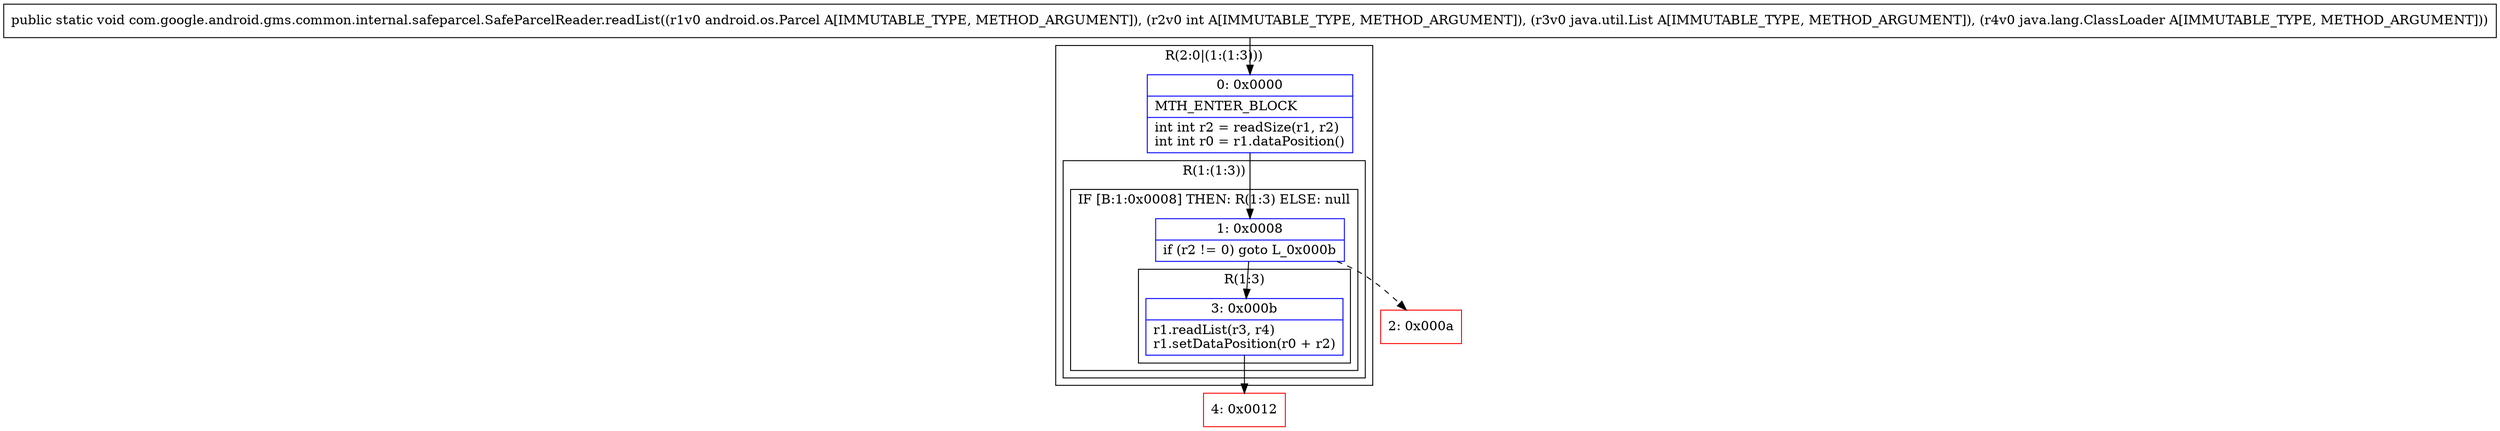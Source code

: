 digraph "CFG forcom.google.android.gms.common.internal.safeparcel.SafeParcelReader.readList(Landroid\/os\/Parcel;ILjava\/util\/List;Ljava\/lang\/ClassLoader;)V" {
subgraph cluster_Region_1908080571 {
label = "R(2:0|(1:(1:3)))";
node [shape=record,color=blue];
Node_0 [shape=record,label="{0\:\ 0x0000|MTH_ENTER_BLOCK\l|int int r2 = readSize(r1, r2)\lint int r0 = r1.dataPosition()\l}"];
subgraph cluster_Region_751099488 {
label = "R(1:(1:3))";
node [shape=record,color=blue];
subgraph cluster_IfRegion_744788922 {
label = "IF [B:1:0x0008] THEN: R(1:3) ELSE: null";
node [shape=record,color=blue];
Node_1 [shape=record,label="{1\:\ 0x0008|if (r2 != 0) goto L_0x000b\l}"];
subgraph cluster_Region_1428111977 {
label = "R(1:3)";
node [shape=record,color=blue];
Node_3 [shape=record,label="{3\:\ 0x000b|r1.readList(r3, r4)\lr1.setDataPosition(r0 + r2)\l}"];
}
}
}
}
Node_2 [shape=record,color=red,label="{2\:\ 0x000a}"];
Node_4 [shape=record,color=red,label="{4\:\ 0x0012}"];
MethodNode[shape=record,label="{public static void com.google.android.gms.common.internal.safeparcel.SafeParcelReader.readList((r1v0 android.os.Parcel A[IMMUTABLE_TYPE, METHOD_ARGUMENT]), (r2v0 int A[IMMUTABLE_TYPE, METHOD_ARGUMENT]), (r3v0 java.util.List A[IMMUTABLE_TYPE, METHOD_ARGUMENT]), (r4v0 java.lang.ClassLoader A[IMMUTABLE_TYPE, METHOD_ARGUMENT])) }"];
MethodNode -> Node_0;
Node_0 -> Node_1;
Node_1 -> Node_2[style=dashed];
Node_1 -> Node_3;
Node_3 -> Node_4;
}

